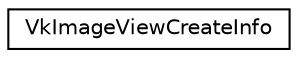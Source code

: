 digraph "Graphical Class Hierarchy"
{
 // LATEX_PDF_SIZE
  edge [fontname="Helvetica",fontsize="10",labelfontname="Helvetica",labelfontsize="10"];
  node [fontname="Helvetica",fontsize="10",shape=record];
  rankdir="LR";
  Node0 [label="VkImageViewCreateInfo",height=0.2,width=0.4,color="black", fillcolor="white", style="filled",URL="$structVkImageViewCreateInfo.html",tooltip=" "];
}
